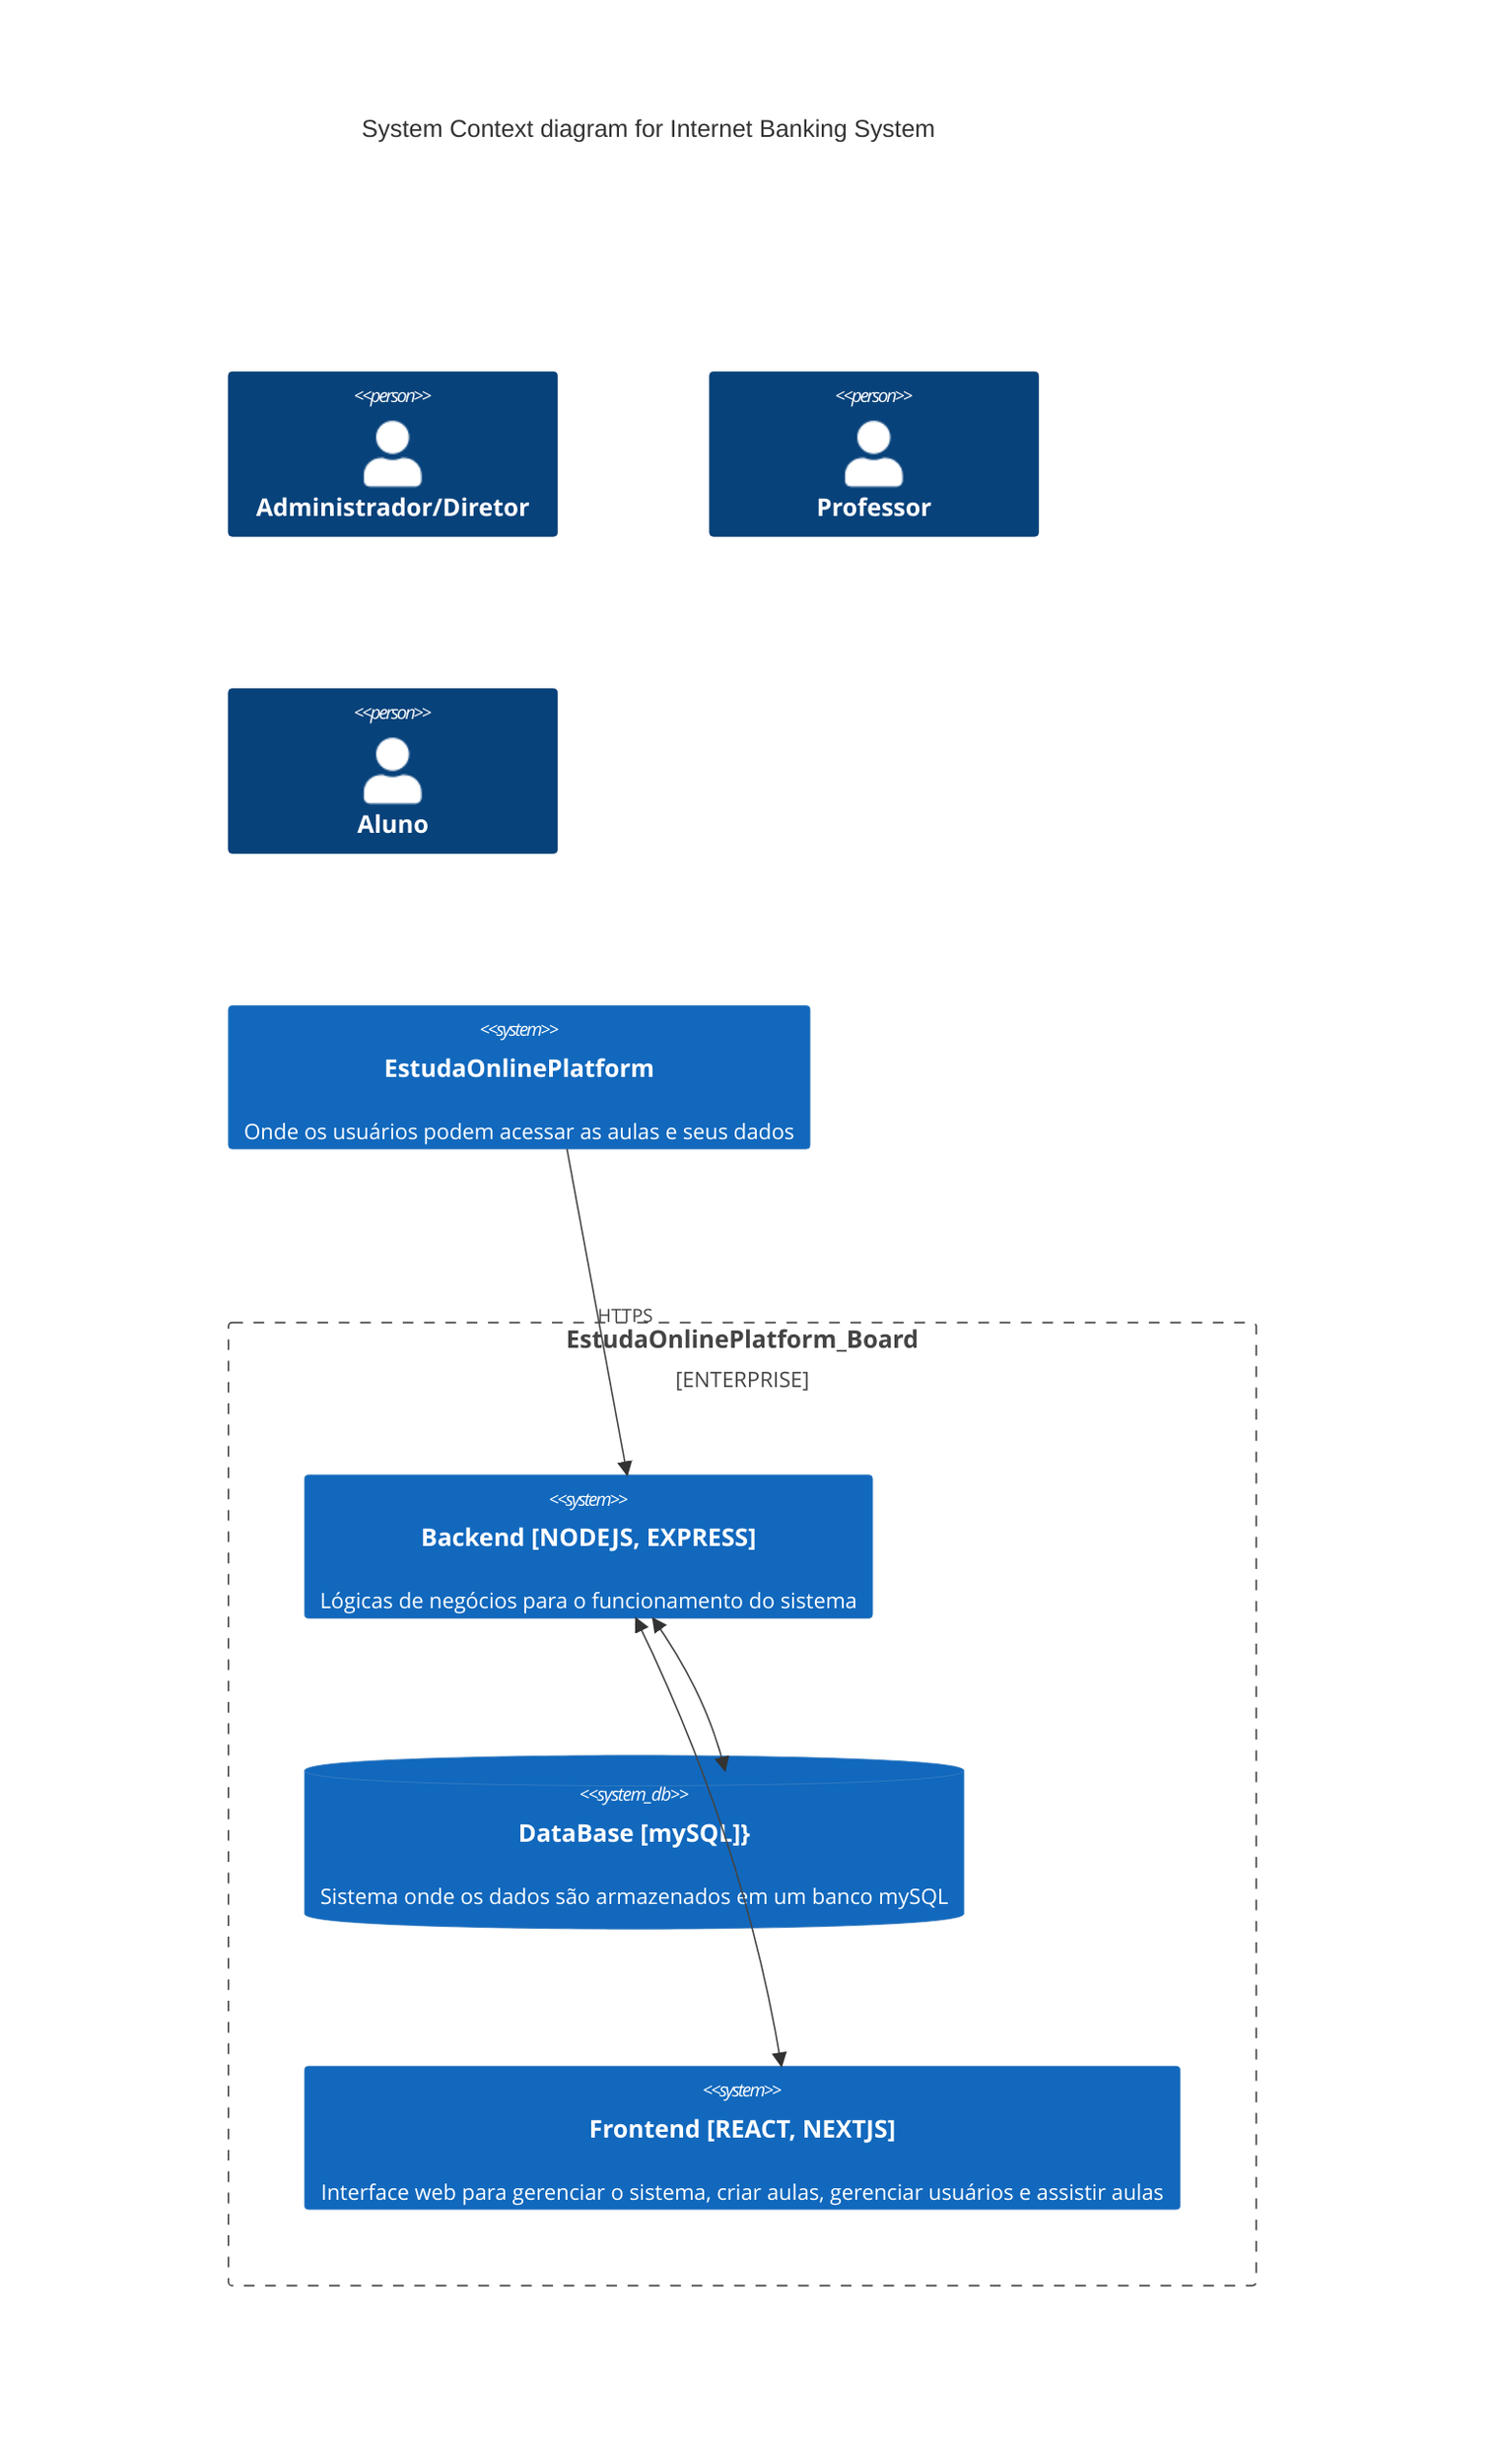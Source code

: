 C4Context
title System Context diagram for Internet Banking System

Person(administrador, "Administrador/Diretor")
Person(professor, "Professor")
Person(aluno, "Aluno")
System(sistema, "EstudaOnlinePlatform", "Onde os usuários podem acessar as aulas e seus dados")

Enterprise_Boundary(b1, "EstudaOnlinePlatform_Board") {

    System(backend, "Backend [NODEJS, EXPRESS]", "Lógicas de negócios para o funcionamento do sistema")
    SystemDb(banco, "DataBase [mySQL]}", "Sistema onde os dados são armazenados em um banco mySQL")
    System(front, "Frontend [REACT, NEXTJS]", "Interface web para gerenciar o sistema, criar aulas, gerenciar usuários e assistir aulas")
}

Rel(sistema, "backend", "HTTPS")
BiRel(front, "backend", "")
BiRel(banco, "backend", "")